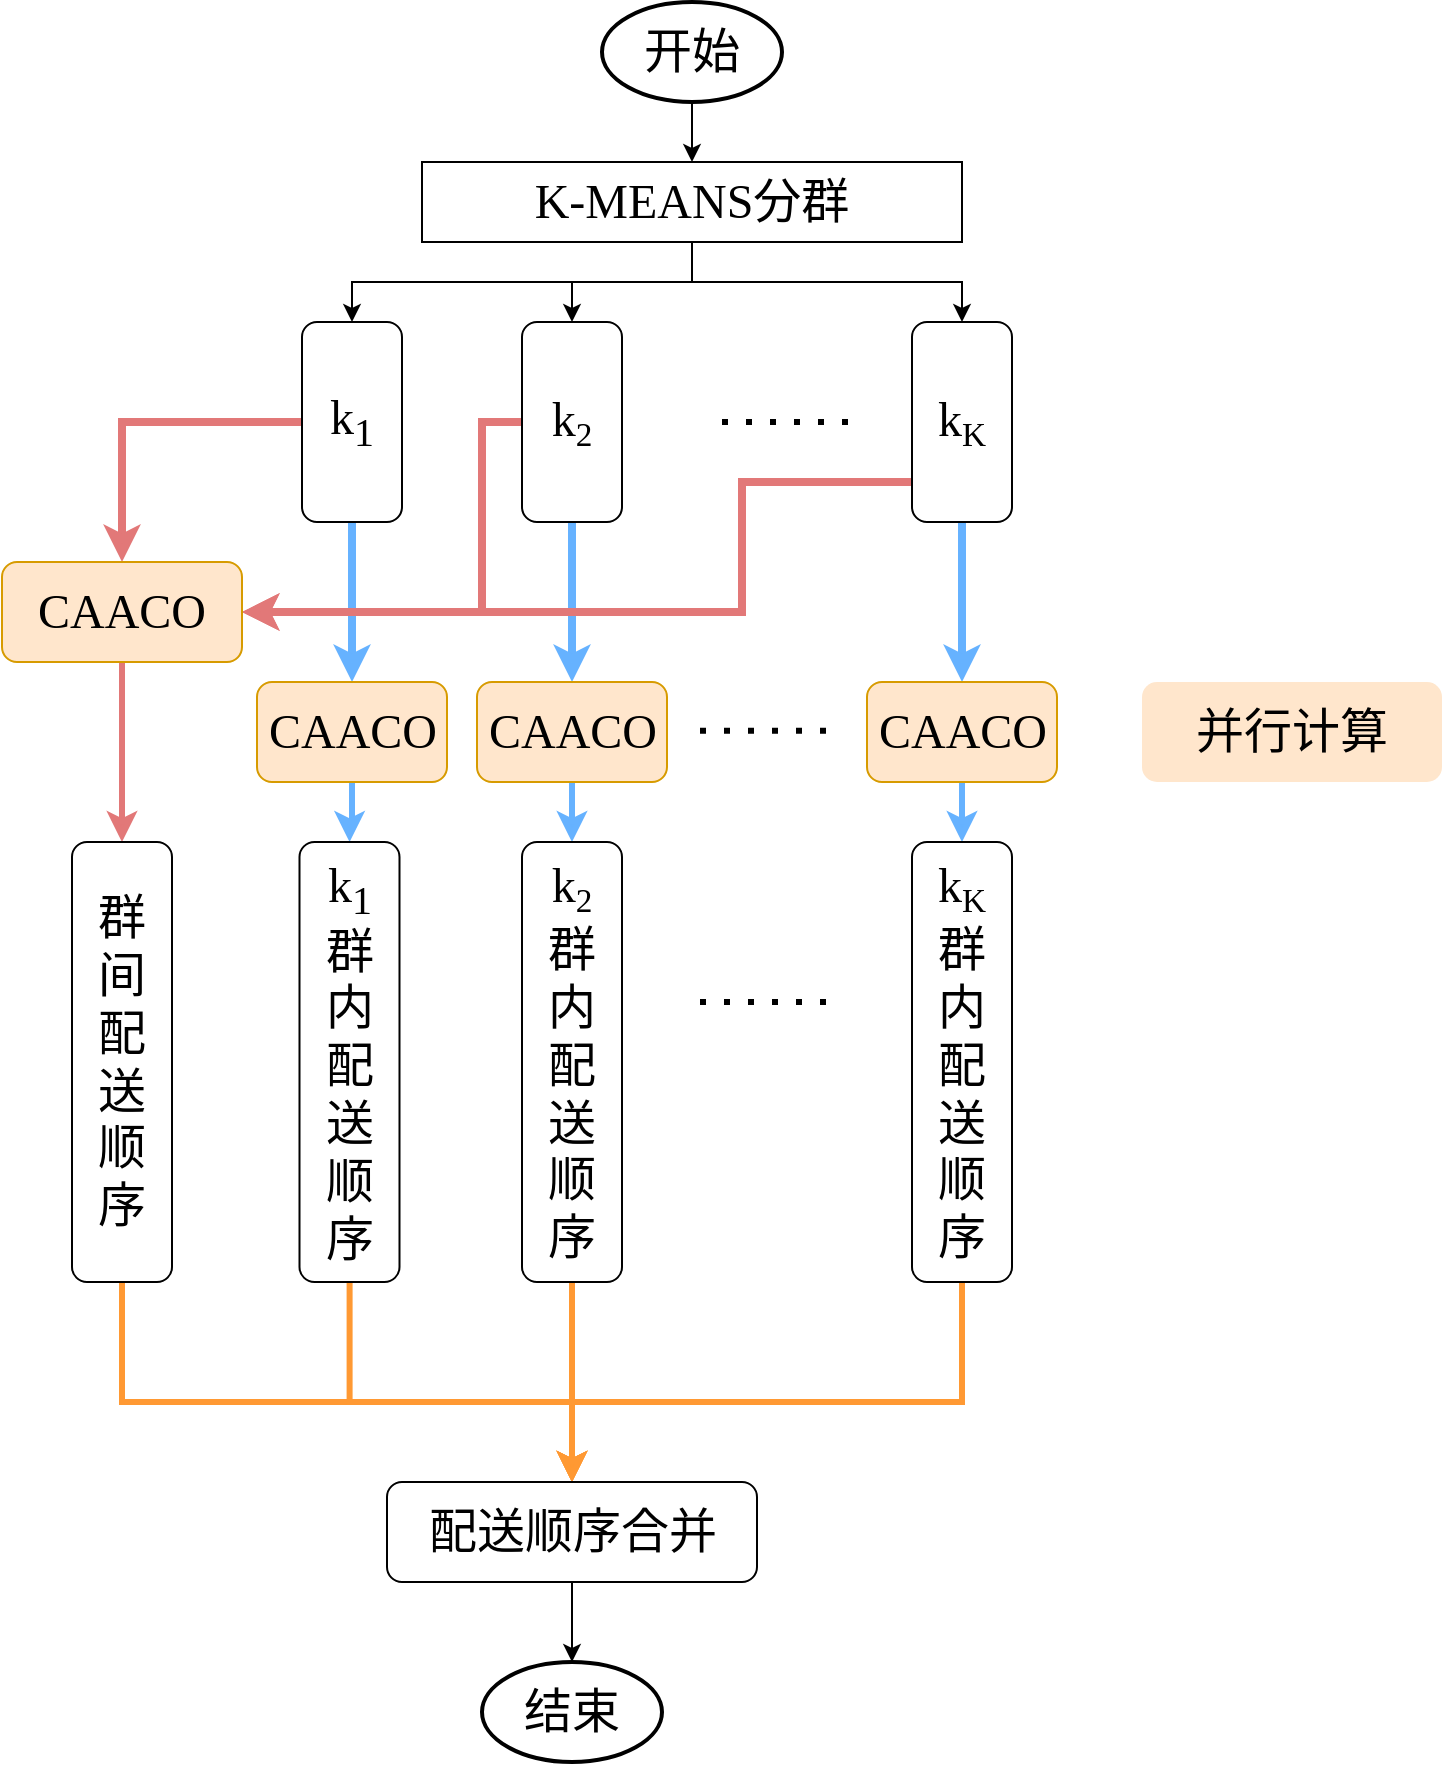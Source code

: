 <mxfile version="24.0.1" type="github">
  <diagram id="_y_MiWxf_ru2kXOl8PKq" name="第 1 页">
    <mxGraphModel dx="1572" dy="1008" grid="1" gridSize="10" guides="1" tooltips="1" connect="1" arrows="0" fold="1" page="1" pageScale="1" pageWidth="827" pageHeight="1169" math="0" shadow="0">
      <root>
        <mxCell id="0" />
        <mxCell id="1" parent="0" />
        <mxCell id="ek3AfG3ewywKdCFBDNp1-17" value="" style="edgeStyle=orthogonalEdgeStyle;rounded=0;orthogonalLoop=1;jettySize=auto;html=1;fontSize=24;entryX=0.5;entryY=0;entryDx=0;entryDy=0;" parent="1" source="ek3AfG3ewywKdCFBDNp1-6" target="ek3AfG3ewywKdCFBDNp1-7" edge="1">
          <mxGeometry relative="1" as="geometry">
            <mxPoint x="380" y="200" as="targetPoint" />
          </mxGeometry>
        </mxCell>
        <mxCell id="ek3AfG3ewywKdCFBDNp1-6" value="&lt;font face=&quot;宋体&quot;&gt;开始&lt;/font&gt;" style="strokeWidth=2;html=1;shape=mxgraph.flowchart.start_1;whiteSpace=wrap;fontSize=24;fillColor=none;" parent="1" vertex="1">
          <mxGeometry x="330" y="140" width="90" height="50" as="geometry" />
        </mxCell>
        <mxCell id="ek3AfG3ewywKdCFBDNp1-19" value="" style="edgeStyle=orthogonalEdgeStyle;rounded=0;orthogonalLoop=1;jettySize=auto;html=1;fontSize=24;entryX=0.5;entryY=0;entryDx=0;entryDy=0;" parent="1" source="ek3AfG3ewywKdCFBDNp1-7" target="KWmsBKfHiFpu-AzZeGoA-4" edge="1">
          <mxGeometry relative="1" as="geometry">
            <mxPoint x="375" y="290" as="targetPoint" />
          </mxGeometry>
        </mxCell>
        <mxCell id="KWmsBKfHiFpu-AzZeGoA-8" style="edgeStyle=orthogonalEdgeStyle;rounded=0;orthogonalLoop=1;jettySize=auto;html=1;entryX=0.5;entryY=0;entryDx=0;entryDy=0;" parent="1" source="ek3AfG3ewywKdCFBDNp1-7" target="KWmsBKfHiFpu-AzZeGoA-3" edge="1">
          <mxGeometry relative="1" as="geometry">
            <Array as="points">
              <mxPoint x="375" y="280" />
              <mxPoint x="205" y="280" />
            </Array>
          </mxGeometry>
        </mxCell>
        <mxCell id="KWmsBKfHiFpu-AzZeGoA-9" style="edgeStyle=orthogonalEdgeStyle;rounded=0;orthogonalLoop=1;jettySize=auto;html=1;" parent="1" source="ek3AfG3ewywKdCFBDNp1-7" target="KWmsBKfHiFpu-AzZeGoA-6" edge="1">
          <mxGeometry relative="1" as="geometry" />
        </mxCell>
        <mxCell id="ek3AfG3ewywKdCFBDNp1-7" value="&lt;font face=&quot;Times New Roman&quot;&gt;K-MEANS&lt;/font&gt;&lt;font face=&quot;宋体&quot;&gt;分群&lt;/font&gt;" style="rounded=0;whiteSpace=wrap;html=1;fontSize=24;fillColor=none;" parent="1" vertex="1">
          <mxGeometry x="240" y="220" width="270" height="40" as="geometry" />
        </mxCell>
        <mxCell id="KWmsBKfHiFpu-AzZeGoA-11" value="" style="edgeStyle=orthogonalEdgeStyle;rounded=0;orthogonalLoop=1;jettySize=auto;html=1;strokeColor=#66B2FF;strokeWidth=4;" parent="1" source="KWmsBKfHiFpu-AzZeGoA-3" target="KWmsBKfHiFpu-AzZeGoA-10" edge="1">
          <mxGeometry relative="1" as="geometry" />
        </mxCell>
        <mxCell id="KWmsBKfHiFpu-AzZeGoA-19" style="edgeStyle=orthogonalEdgeStyle;rounded=0;orthogonalLoop=1;jettySize=auto;html=1;entryX=0.5;entryY=0;entryDx=0;entryDy=0;fillColor=#fff2cc;strokeColor=#e27878;strokeWidth=4;" parent="1" source="KWmsBKfHiFpu-AzZeGoA-3" target="KWmsBKfHiFpu-AzZeGoA-21" edge="1">
          <mxGeometry relative="1" as="geometry">
            <mxPoint x="110" y="440" as="targetPoint" />
          </mxGeometry>
        </mxCell>
        <mxCell id="KWmsBKfHiFpu-AzZeGoA-3" value="&lt;font style=&quot;font-size: 24px;&quot;&gt;k&lt;sub&gt;1&lt;/sub&gt;&lt;/font&gt;" style="rounded=1;whiteSpace=wrap;html=1;fillColor=none;fontFamily=宋体;fontSize=24;" parent="1" vertex="1">
          <mxGeometry x="180" y="300" width="50" height="100" as="geometry" />
        </mxCell>
        <mxCell id="KWmsBKfHiFpu-AzZeGoA-13" style="edgeStyle=orthogonalEdgeStyle;rounded=0;orthogonalLoop=1;jettySize=auto;html=1;strokeColor=#66B2FF;strokeWidth=4;" parent="1" source="KWmsBKfHiFpu-AzZeGoA-4" target="KWmsBKfHiFpu-AzZeGoA-12" edge="1">
          <mxGeometry relative="1" as="geometry" />
        </mxCell>
        <mxCell id="KWmsBKfHiFpu-AzZeGoA-27" style="edgeStyle=orthogonalEdgeStyle;rounded=0;orthogonalLoop=1;jettySize=auto;html=1;fillColor=#fff2cc;strokeColor=#E27878;strokeWidth=4;entryX=1;entryY=0.5;entryDx=0;entryDy=0;" parent="1" source="KWmsBKfHiFpu-AzZeGoA-4" target="KWmsBKfHiFpu-AzZeGoA-21" edge="1">
          <mxGeometry relative="1" as="geometry">
            <mxPoint x="180" y="420" as="targetPoint" />
            <Array as="points">
              <mxPoint x="270" y="350" />
              <mxPoint x="270" y="445" />
            </Array>
          </mxGeometry>
        </mxCell>
        <mxCell id="KWmsBKfHiFpu-AzZeGoA-4" value="&lt;font style=&quot;font-size: 24px;&quot;&gt;k&lt;/font&gt;&lt;font style=&quot;font-size: 20px;&quot;&gt;&lt;sub&gt;2&lt;/sub&gt;&lt;/font&gt;" style="rounded=1;whiteSpace=wrap;html=1;fillColor=none;fontFamily=宋体;fontSize=24;" parent="1" vertex="1">
          <mxGeometry x="290" y="300" width="50" height="100" as="geometry" />
        </mxCell>
        <mxCell id="KWmsBKfHiFpu-AzZeGoA-15" style="edgeStyle=orthogonalEdgeStyle;rounded=0;orthogonalLoop=1;jettySize=auto;html=1;entryX=0.5;entryY=0;entryDx=0;entryDy=0;strokeWidth=4;strokeColor=#66B2FF;" parent="1" source="KWmsBKfHiFpu-AzZeGoA-6" target="KWmsBKfHiFpu-AzZeGoA-14" edge="1">
          <mxGeometry relative="1" as="geometry" />
        </mxCell>
        <mxCell id="KWmsBKfHiFpu-AzZeGoA-28" style="edgeStyle=orthogonalEdgeStyle;rounded=0;orthogonalLoop=1;jettySize=auto;html=1;entryX=1;entryY=0.5;entryDx=0;entryDy=0;fillColor=#fff2cc;strokeColor=#E27878;strokeWidth=4;" parent="1" source="KWmsBKfHiFpu-AzZeGoA-6" target="KWmsBKfHiFpu-AzZeGoA-21" edge="1">
          <mxGeometry relative="1" as="geometry">
            <Array as="points">
              <mxPoint x="400" y="380" />
              <mxPoint x="400" y="445" />
            </Array>
          </mxGeometry>
        </mxCell>
        <mxCell id="KWmsBKfHiFpu-AzZeGoA-6" value="&lt;font style=&quot;font-size: 24px;&quot;&gt;k&lt;/font&gt;&lt;font style=&quot;font-size: 20px;&quot;&gt;&lt;sub&gt;K&lt;/sub&gt;&lt;/font&gt;" style="rounded=1;whiteSpace=wrap;html=1;fillColor=none;fontFamily=宋体;fontSize=24;" parent="1" vertex="1">
          <mxGeometry x="485" y="300" width="50" height="100" as="geometry" />
        </mxCell>
        <mxCell id="KWmsBKfHiFpu-AzZeGoA-7" value="" style="endArrow=none;dashed=1;html=1;dashPattern=1 3;strokeWidth=3;rounded=0;" parent="1" edge="1">
          <mxGeometry width="50" height="50" relative="1" as="geometry">
            <mxPoint x="390" y="350" as="sourcePoint" />
            <mxPoint x="460" y="350" as="targetPoint" />
          </mxGeometry>
        </mxCell>
        <mxCell id="zpgxpEKYq8m902Y9zk07-6" value="" style="edgeStyle=orthogonalEdgeStyle;rounded=0;orthogonalLoop=1;jettySize=auto;html=1;strokeWidth=3;strokeColor=#66B2FF;" edge="1" parent="1" source="KWmsBKfHiFpu-AzZeGoA-10" target="zpgxpEKYq8m902Y9zk07-2">
          <mxGeometry relative="1" as="geometry" />
        </mxCell>
        <mxCell id="KWmsBKfHiFpu-AzZeGoA-10" value="&lt;font face=&quot;Times New Roman&quot;&gt;CAACO&lt;/font&gt;" style="rounded=1;whiteSpace=wrap;html=1;fillColor=#ffe6cc;fontFamily=宋体;fontSize=24;strokeColor=#d79b00;" parent="1" vertex="1">
          <mxGeometry x="157.5" y="480" width="95" height="50" as="geometry" />
        </mxCell>
        <mxCell id="zpgxpEKYq8m902Y9zk07-7" value="" style="edgeStyle=orthogonalEdgeStyle;rounded=0;orthogonalLoop=1;jettySize=auto;html=1;strokeWidth=3;strokeColor=#66B2FF;" edge="1" parent="1" source="KWmsBKfHiFpu-AzZeGoA-12" target="zpgxpEKYq8m902Y9zk07-3">
          <mxGeometry relative="1" as="geometry" />
        </mxCell>
        <mxCell id="KWmsBKfHiFpu-AzZeGoA-12" value="&lt;font face=&quot;Times New Roman&quot;&gt;CAACO&lt;/font&gt;" style="rounded=1;whiteSpace=wrap;html=1;fillColor=#ffe6cc;fontFamily=宋体;fontSize=24;strokeColor=#d79b00;" parent="1" vertex="1">
          <mxGeometry x="267.5" y="480" width="95" height="50" as="geometry" />
        </mxCell>
        <mxCell id="zpgxpEKYq8m902Y9zk07-8" value="" style="edgeStyle=orthogonalEdgeStyle;rounded=0;orthogonalLoop=1;jettySize=auto;html=1;strokeWidth=3;strokeColor=#66B2FF;" edge="1" parent="1" source="KWmsBKfHiFpu-AzZeGoA-14" target="zpgxpEKYq8m902Y9zk07-4">
          <mxGeometry relative="1" as="geometry" />
        </mxCell>
        <mxCell id="KWmsBKfHiFpu-AzZeGoA-14" value="&lt;font face=&quot;Times New Roman&quot;&gt;CAACO&lt;/font&gt;" style="rounded=1;whiteSpace=wrap;html=1;fillColor=#ffe6cc;fontFamily=宋体;fontSize=24;strokeColor=#d79b00;" parent="1" vertex="1">
          <mxGeometry x="462.5" y="480" width="95" height="50" as="geometry" />
        </mxCell>
        <mxCell id="KWmsBKfHiFpu-AzZeGoA-16" value="" style="endArrow=none;dashed=1;html=1;dashPattern=1 3;strokeWidth=3;rounded=0;" parent="1" edge="1">
          <mxGeometry width="50" height="50" relative="1" as="geometry">
            <mxPoint x="379" y="504.33" as="sourcePoint" />
            <mxPoint x="449" y="504.33" as="targetPoint" />
          </mxGeometry>
        </mxCell>
        <mxCell id="zpgxpEKYq8m902Y9zk07-9" style="edgeStyle=orthogonalEdgeStyle;rounded=0;orthogonalLoop=1;jettySize=auto;html=1;strokeWidth=3;strokeColor=#E27878;" edge="1" parent="1" source="KWmsBKfHiFpu-AzZeGoA-21" target="KWmsBKfHiFpu-AzZeGoA-30">
          <mxGeometry relative="1" as="geometry" />
        </mxCell>
        <mxCell id="KWmsBKfHiFpu-AzZeGoA-21" value="&lt;font face=&quot;Times New Roman&quot;&gt;CAACO&lt;/font&gt;" style="rounded=1;whiteSpace=wrap;html=1;fillColor=#ffe6cc;fontFamily=宋体;fontSize=24;strokeColor=#d79b00;" parent="1" vertex="1">
          <mxGeometry x="30" y="420" width="120" height="50" as="geometry" />
        </mxCell>
        <mxCell id="zpgxpEKYq8m902Y9zk07-12" value="" style="edgeStyle=orthogonalEdgeStyle;rounded=0;orthogonalLoop=1;jettySize=auto;html=1;fillColor=#fff2cc;strokeColor=#FF9933;strokeWidth=3;" edge="1" parent="1" source="KWmsBKfHiFpu-AzZeGoA-30" target="zpgxpEKYq8m902Y9zk07-11">
          <mxGeometry relative="1" as="geometry">
            <Array as="points">
              <mxPoint x="90" y="840" />
              <mxPoint x="315" y="840" />
            </Array>
          </mxGeometry>
        </mxCell>
        <mxCell id="KWmsBKfHiFpu-AzZeGoA-30" value="群&lt;div&gt;间&lt;/div&gt;&lt;div&gt;配&lt;/div&gt;&lt;div&gt;送&lt;/div&gt;&lt;div&gt;顺&lt;/div&gt;&lt;div&gt;序&lt;/div&gt;" style="rounded=1;whiteSpace=wrap;html=1;fillColor=none;fontFamily=宋体;fontSize=24;" parent="1" vertex="1">
          <mxGeometry x="65" y="560" width="50" height="220" as="geometry" />
        </mxCell>
        <mxCell id="zpgxpEKYq8m902Y9zk07-13" style="edgeStyle=orthogonalEdgeStyle;rounded=0;orthogonalLoop=1;jettySize=auto;html=1;entryX=0.5;entryY=0;entryDx=0;entryDy=0;strokeWidth=3;strokeColor=#FF9933;" edge="1" parent="1" source="zpgxpEKYq8m902Y9zk07-2" target="zpgxpEKYq8m902Y9zk07-11">
          <mxGeometry relative="1" as="geometry">
            <Array as="points">
              <mxPoint x="204" y="840" />
              <mxPoint x="315" y="840" />
            </Array>
          </mxGeometry>
        </mxCell>
        <mxCell id="zpgxpEKYq8m902Y9zk07-2" value="&lt;div&gt;k&lt;sub&gt;1&lt;/sub&gt;&lt;/div&gt;群&lt;div&gt;&lt;span style=&quot;background-color: initial;&quot;&gt;内&lt;/span&gt;&lt;/div&gt;&lt;div&gt;&lt;span style=&quot;background-color: initial;&quot;&gt;配&lt;/span&gt;&lt;br&gt;&lt;/div&gt;&lt;div&gt;送&lt;/div&gt;&lt;div&gt;顺&lt;/div&gt;&lt;div&gt;序&lt;/div&gt;" style="rounded=1;whiteSpace=wrap;html=1;fillColor=none;fontFamily=宋体;fontSize=24;" vertex="1" parent="1">
          <mxGeometry x="178.75" y="560" width="50" height="220" as="geometry" />
        </mxCell>
        <mxCell id="zpgxpEKYq8m902Y9zk07-14" style="edgeStyle=orthogonalEdgeStyle;rounded=0;orthogonalLoop=1;jettySize=auto;html=1;entryX=0.5;entryY=0;entryDx=0;entryDy=0;strokeWidth=3;strokeColor=#FF9933;" edge="1" parent="1" source="zpgxpEKYq8m902Y9zk07-3" target="zpgxpEKYq8m902Y9zk07-11">
          <mxGeometry relative="1" as="geometry" />
        </mxCell>
        <mxCell id="zpgxpEKYq8m902Y9zk07-3" value="&lt;div&gt;k&lt;span style=&quot;font-size: 20px;&quot;&gt;&lt;sub&gt;2&lt;/sub&gt;&lt;/span&gt;&lt;/div&gt;群&lt;div&gt;&lt;span style=&quot;background-color: initial;&quot;&gt;内&lt;/span&gt;&lt;/div&gt;&lt;div&gt;&lt;span style=&quot;background-color: initial;&quot;&gt;配&lt;/span&gt;&lt;br&gt;&lt;/div&gt;&lt;div&gt;送&lt;/div&gt;&lt;div&gt;顺&lt;/div&gt;&lt;div&gt;序&lt;/div&gt;" style="rounded=1;whiteSpace=wrap;html=1;fillColor=none;fontFamily=宋体;fontSize=24;" vertex="1" parent="1">
          <mxGeometry x="290" y="560" width="50" height="220" as="geometry" />
        </mxCell>
        <mxCell id="zpgxpEKYq8m902Y9zk07-15" style="edgeStyle=orthogonalEdgeStyle;rounded=0;orthogonalLoop=1;jettySize=auto;html=1;entryX=0.5;entryY=0;entryDx=0;entryDy=0;strokeWidth=3;strokeColor=#FF9933;" edge="1" parent="1" source="zpgxpEKYq8m902Y9zk07-4" target="zpgxpEKYq8m902Y9zk07-11">
          <mxGeometry relative="1" as="geometry">
            <Array as="points">
              <mxPoint x="510" y="840" />
              <mxPoint x="315" y="840" />
            </Array>
          </mxGeometry>
        </mxCell>
        <mxCell id="zpgxpEKYq8m902Y9zk07-4" value="&lt;div&gt;k&lt;span style=&quot;font-size: 20px;&quot;&gt;&lt;sub&gt;K&lt;/sub&gt;&lt;/span&gt;&lt;/div&gt;群&lt;div&gt;&lt;span style=&quot;background-color: initial;&quot;&gt;内&lt;/span&gt;&lt;/div&gt;&lt;div&gt;&lt;span style=&quot;background-color: initial;&quot;&gt;配&lt;/span&gt;&lt;br&gt;&lt;/div&gt;&lt;div&gt;送&lt;/div&gt;&lt;div&gt;顺&lt;/div&gt;&lt;div&gt;序&lt;/div&gt;" style="rounded=1;whiteSpace=wrap;html=1;fillColor=none;fontFamily=宋体;fontSize=24;" vertex="1" parent="1">
          <mxGeometry x="485" y="560" width="50" height="220" as="geometry" />
        </mxCell>
        <mxCell id="zpgxpEKYq8m902Y9zk07-5" value="" style="endArrow=none;dashed=1;html=1;dashPattern=1 3;strokeWidth=3;rounded=0;" edge="1" parent="1">
          <mxGeometry width="50" height="50" relative="1" as="geometry">
            <mxPoint x="379" y="640.0" as="sourcePoint" />
            <mxPoint x="449" y="640.0" as="targetPoint" />
          </mxGeometry>
        </mxCell>
        <mxCell id="zpgxpEKYq8m902Y9zk07-10" value="&lt;span style=&quot;font-size: 18pt;&quot;&gt;&lt;font face=&quot;宋体&quot;&gt;并行计算&lt;/font&gt;&lt;/span&gt;" style="rounded=1;whiteSpace=wrap;html=1;fillColor=#ffe6cc;fontFamily=宋体;fontSize=24;strokeColor=none;" vertex="1" parent="1">
          <mxGeometry x="600" y="480" width="150" height="50" as="geometry" />
        </mxCell>
        <mxCell id="zpgxpEKYq8m902Y9zk07-16" style="edgeStyle=orthogonalEdgeStyle;rounded=0;orthogonalLoop=1;jettySize=auto;html=1;entryX=0.5;entryY=0;entryDx=0;entryDy=0;entryPerimeter=0;" edge="1" parent="1" source="zpgxpEKYq8m902Y9zk07-11" target="zpgxpEKYq8m902Y9zk07-17">
          <mxGeometry relative="1" as="geometry">
            <mxPoint x="315" y="980.0" as="targetPoint" />
          </mxGeometry>
        </mxCell>
        <mxCell id="zpgxpEKYq8m902Y9zk07-11" value="配送顺序合并" style="whiteSpace=wrap;html=1;fontSize=24;fontFamily=宋体;fillColor=none;rounded=1;" vertex="1" parent="1">
          <mxGeometry x="222.5" y="880" width="185" height="50" as="geometry" />
        </mxCell>
        <mxCell id="zpgxpEKYq8m902Y9zk07-17" value="&lt;font face=&quot;宋体&quot;&gt;结束&lt;/font&gt;" style="strokeWidth=2;html=1;shape=mxgraph.flowchart.start_1;whiteSpace=wrap;fontSize=24;fillColor=none;" vertex="1" parent="1">
          <mxGeometry x="270" y="970" width="90" height="50" as="geometry" />
        </mxCell>
      </root>
    </mxGraphModel>
  </diagram>
</mxfile>
